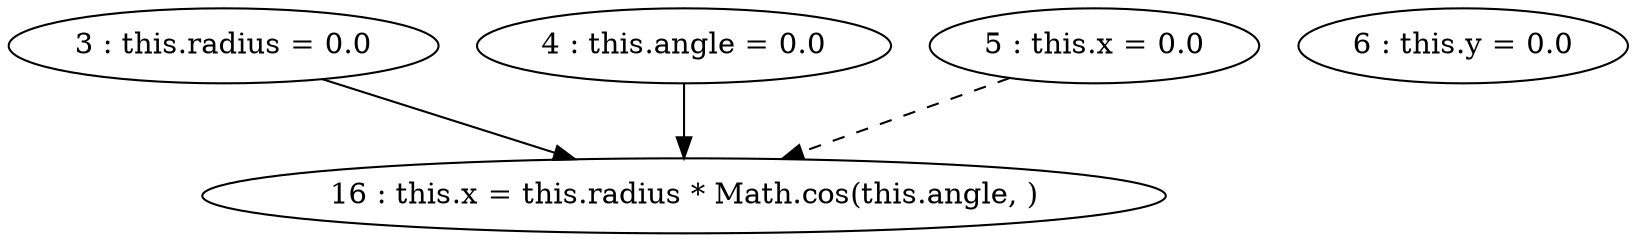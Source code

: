 digraph G {
"3 : this.radius = 0.0"
"3 : this.radius = 0.0" -> "16 : this.x = this.radius * Math.cos(this.angle, )"
"4 : this.angle = 0.0"
"4 : this.angle = 0.0" -> "16 : this.x = this.radius * Math.cos(this.angle, )"
"5 : this.x = 0.0"
"5 : this.x = 0.0" -> "16 : this.x = this.radius * Math.cos(this.angle, )" [style=dashed]
"6 : this.y = 0.0"
"16 : this.x = this.radius * Math.cos(this.angle, )"
}